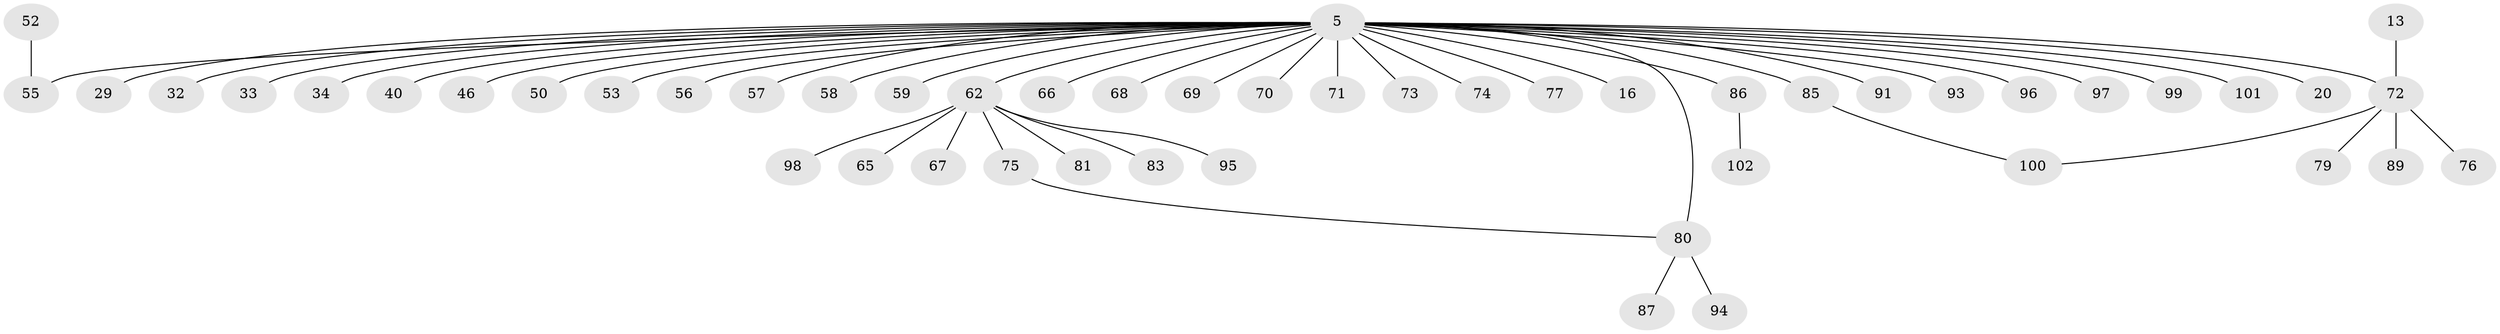 // original degree distribution, {15: 0.00980392156862745, 12: 0.00980392156862745, 3: 0.12745098039215685, 1: 0.5196078431372549, 25: 0.00980392156862745, 2: 0.2549019607843137, 5: 0.0392156862745098, 8: 0.00980392156862745, 4: 0.0196078431372549}
// Generated by graph-tools (version 1.1) at 2025/47/03/09/25 04:47:17]
// undirected, 51 vertices, 52 edges
graph export_dot {
graph [start="1"]
  node [color=gray90,style=filled];
  5 [super="+2+4"];
  13;
  16;
  20;
  29 [super="+12"];
  32;
  33;
  34;
  40 [super="+30"];
  46;
  50;
  52;
  53;
  55 [super="+48"];
  56 [super="+39+51"];
  57;
  58;
  59;
  62 [super="+60+23"];
  65;
  66 [super="+7"];
  67;
  68;
  69;
  70 [super="+36"];
  71;
  72 [super="+18+47+64+35"];
  73;
  74;
  75 [super="+38"];
  76;
  77 [super="+44"];
  79;
  80 [super="+63"];
  81;
  83 [super="+43"];
  85 [super="+49"];
  86 [super="+61"];
  87;
  89;
  91;
  93 [super="+26"];
  94;
  95;
  96;
  97 [super="+28"];
  98 [super="+90"];
  99;
  100 [super="+88"];
  101 [super="+45+78"];
  102 [super="+92"];
  5 -- 20 [weight=2];
  5 -- 32;
  5 -- 34;
  5 -- 46;
  5 -- 53;
  5 -- 58;
  5 -- 59;
  5 -- 71;
  5 -- 73;
  5 -- 74;
  5 -- 80 [weight=3];
  5 -- 91;
  5 -- 96;
  5 -- 68;
  5 -- 69;
  5 -- 16;
  5 -- 33;
  5 -- 99;
  5 -- 50;
  5 -- 55 [weight=2];
  5 -- 57;
  5 -- 72 [weight=4];
  5 -- 101;
  5 -- 66;
  5 -- 56;
  5 -- 29;
  5 -- 93;
  5 -- 97;
  5 -- 40;
  5 -- 70;
  5 -- 77;
  5 -- 62 [weight=5];
  5 -- 85 [weight=2];
  5 -- 86 [weight=2];
  13 -- 72;
  52 -- 55;
  62 -- 65;
  62 -- 67;
  62 -- 75;
  62 -- 81;
  62 -- 83;
  62 -- 95;
  62 -- 98;
  72 -- 76;
  72 -- 79;
  72 -- 89;
  72 -- 100;
  75 -- 80;
  80 -- 87;
  80 -- 94;
  85 -- 100;
  86 -- 102;
}
